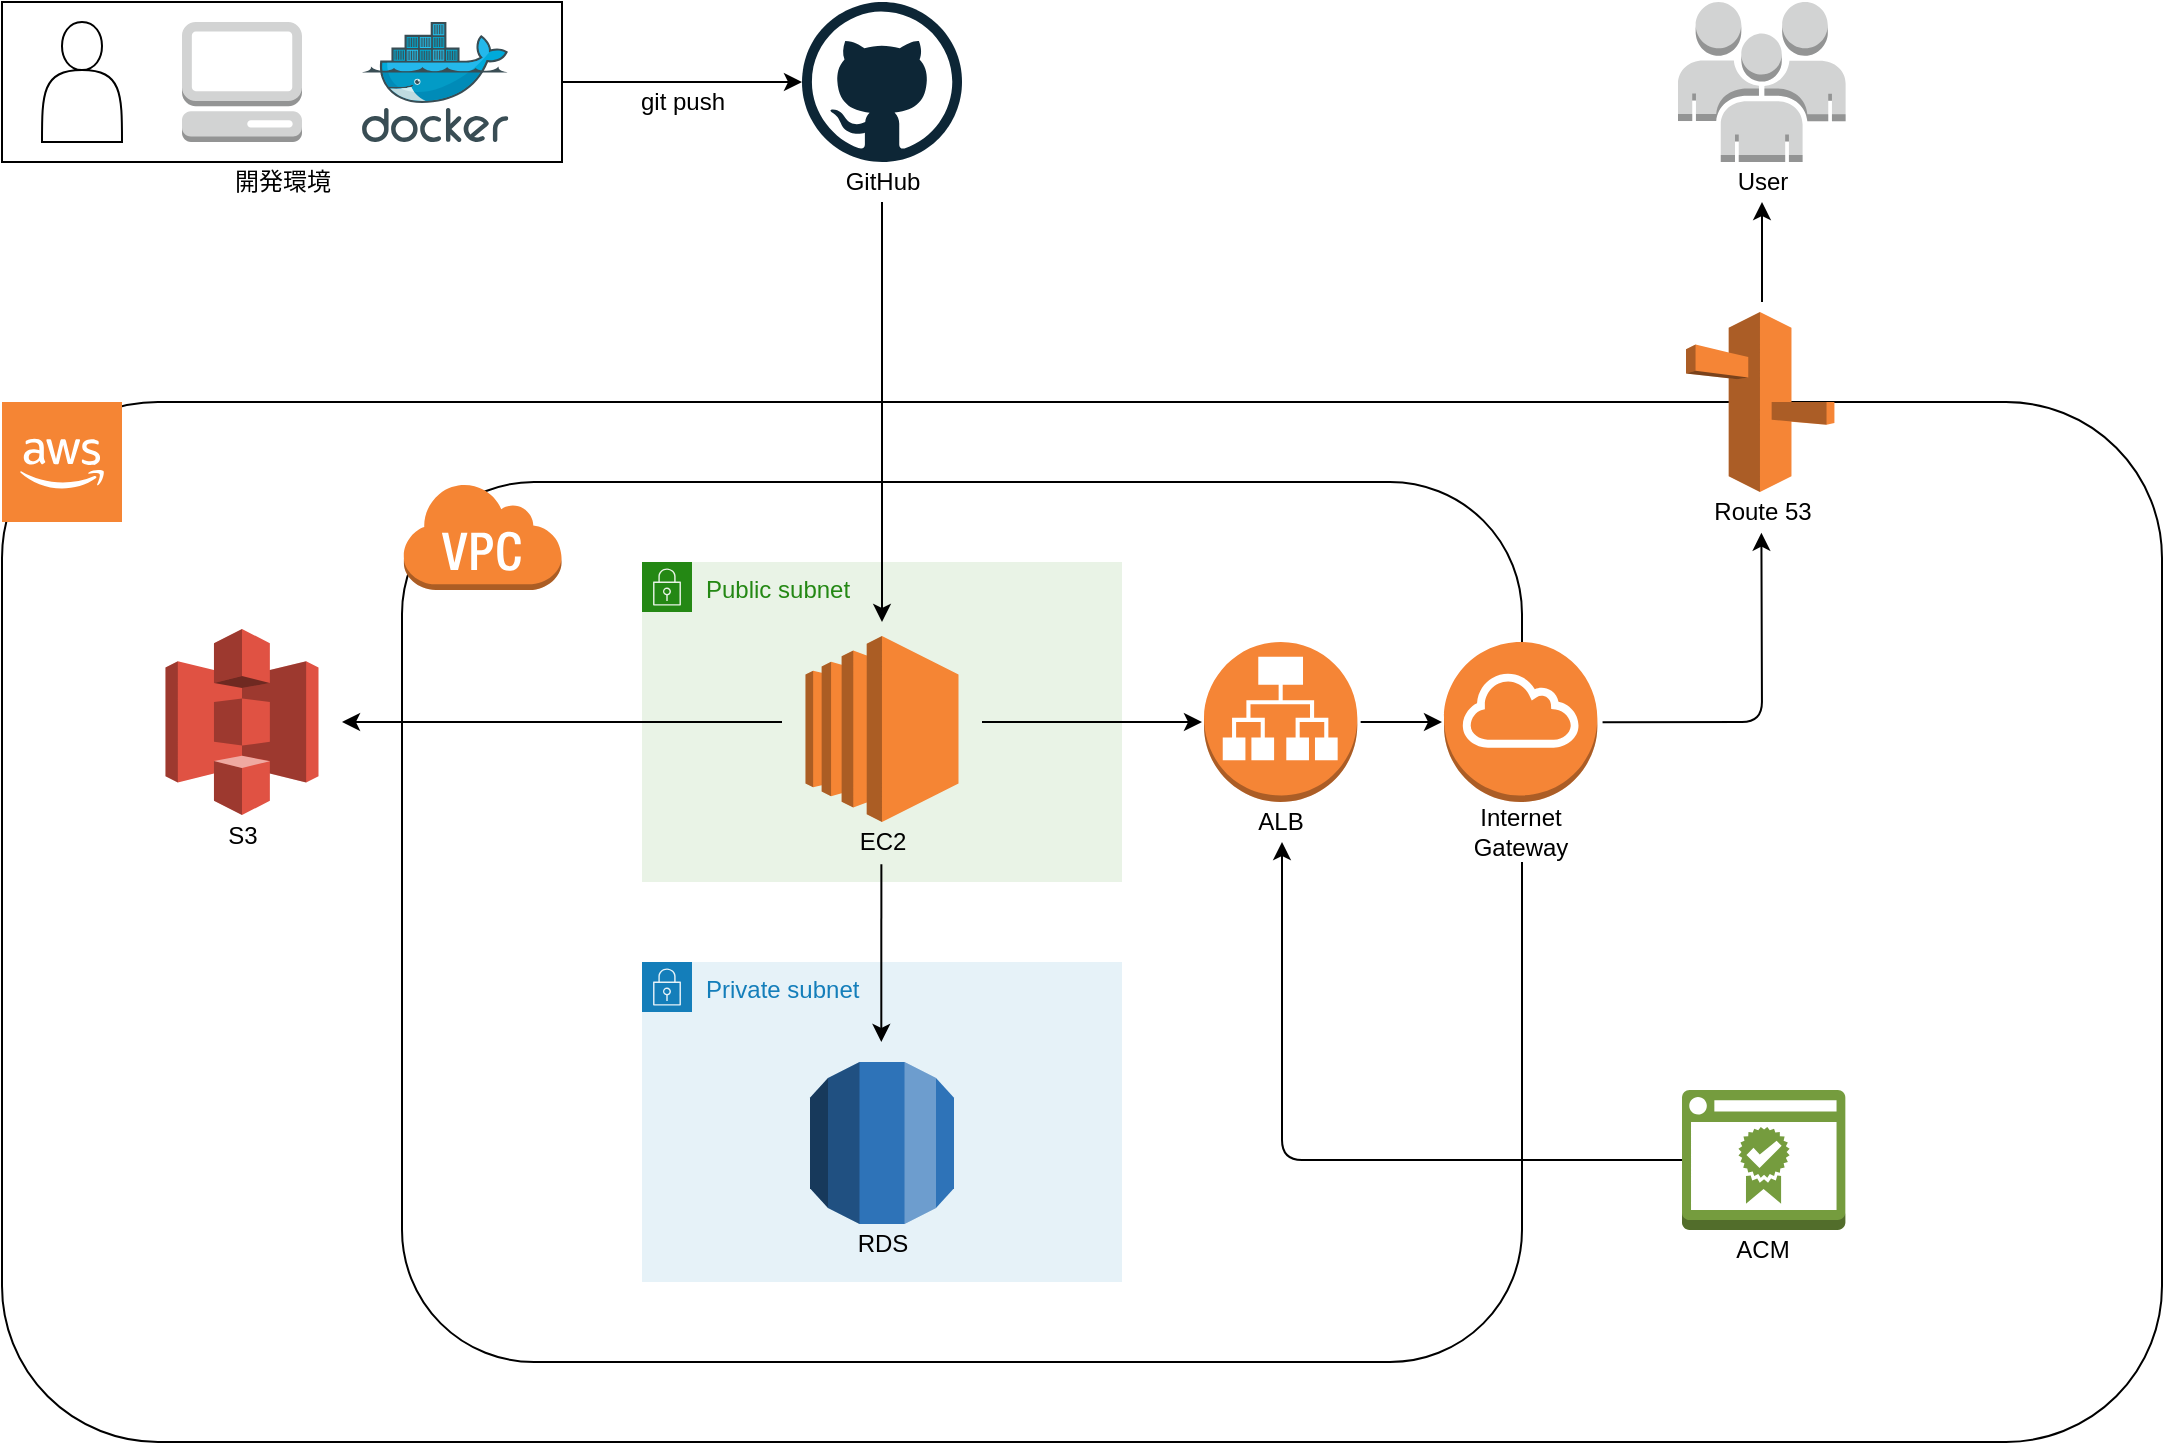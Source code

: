 <mxfile version="14.9.2" type="github">
  <diagram id="Ht1M8jgEwFfnCIfOTk4-" name="Page-1">
    <mxGraphModel dx="2062" dy="1122" grid="1" gridSize="10" guides="1" tooltips="1" connect="1" arrows="1" fold="1" page="1" pageScale="1" pageWidth="1169" pageHeight="827" math="0" shadow="0">
      <root>
        <mxCell id="0" />
        <mxCell id="1" parent="0" />
        <mxCell id="0298e2K7td8naZUS6Pxu-22" value="Private subnet" style="points=[[0,0],[0.25,0],[0.5,0],[0.75,0],[1,0],[1,0.25],[1,0.5],[1,0.75],[1,1],[0.75,1],[0.5,1],[0.25,1],[0,1],[0,0.75],[0,0.5],[0,0.25]];outlineConnect=0;gradientColor=none;html=1;whiteSpace=wrap;fontSize=12;fontStyle=0;shape=mxgraph.aws4.group;grIcon=mxgraph.aws4.group_security_group;grStroke=0;strokeColor=#147EBA;fillColor=#E6F2F8;verticalAlign=top;align=left;spacingLeft=30;fontColor=#147EBA;dashed=0;" vertex="1" parent="1">
          <mxGeometry x="360" y="560" width="240" height="160" as="geometry" />
        </mxCell>
        <mxCell id="0298e2K7td8naZUS6Pxu-14" value="" style="rounded=1;whiteSpace=wrap;html=1;fillColor=none;" vertex="1" parent="1">
          <mxGeometry x="40" y="280" width="1080" height="520" as="geometry" />
        </mxCell>
        <mxCell id="0298e2K7td8naZUS6Pxu-26" value="" style="rounded=1;whiteSpace=wrap;html=1;fillColor=none;" vertex="1" parent="1">
          <mxGeometry x="240" y="320" width="560" height="440" as="geometry" />
        </mxCell>
        <mxCell id="0298e2K7td8naZUS6Pxu-21" value="Public subnet" style="points=[[0,0],[0.25,0],[0.5,0],[0.75,0],[1,0],[1,0.25],[1,0.5],[1,0.75],[1,1],[0.75,1],[0.5,1],[0.25,1],[0,1],[0,0.75],[0,0.5],[0,0.25]];outlineConnect=0;gradientColor=none;html=1;whiteSpace=wrap;fontSize=12;fontStyle=0;shape=mxgraph.aws4.group;grIcon=mxgraph.aws4.group_security_group;grStroke=0;strokeColor=#248814;fillColor=#E9F3E6;verticalAlign=top;align=left;spacingLeft=30;fontColor=#248814;dashed=0;" vertex="1" parent="1">
          <mxGeometry x="360" y="360" width="240" height="160" as="geometry" />
        </mxCell>
        <mxCell id="0298e2K7td8naZUS6Pxu-16" value="" style="rounded=0;whiteSpace=wrap;html=1;fillColor=none;" vertex="1" parent="1">
          <mxGeometry x="40" y="80" width="280" height="80" as="geometry" />
        </mxCell>
        <mxCell id="0298e2K7td8naZUS6Pxu-1" value="" style="outlineConnect=0;dashed=0;verticalLabelPosition=bottom;verticalAlign=top;align=center;html=1;shape=mxgraph.aws3.virtual_private_cloud;fillColor=#F58534;gradientColor=none;" vertex="1" parent="1">
          <mxGeometry x="240.25" y="320" width="79.5" height="54" as="geometry" />
        </mxCell>
        <mxCell id="0298e2K7td8naZUS6Pxu-2" value="" style="outlineConnect=0;dashed=0;verticalLabelPosition=bottom;verticalAlign=top;align=center;html=1;shape=mxgraph.aws3.ec2;fillColor=#F58534;gradientColor=none;" vertex="1" parent="1">
          <mxGeometry x="441.75" y="397" width="76.5" height="93" as="geometry" />
        </mxCell>
        <mxCell id="0298e2K7td8naZUS6Pxu-4" value="" style="outlineConnect=0;dashed=0;verticalLabelPosition=bottom;verticalAlign=top;align=center;html=1;shape=mxgraph.aws3.route_53;fillColor=#F58536;gradientColor=none;" vertex="1" parent="1">
          <mxGeometry x="882" y="235" width="74.21" height="90" as="geometry" />
        </mxCell>
        <mxCell id="0298e2K7td8naZUS6Pxu-5" value="" style="outlineConnect=0;dashed=0;verticalLabelPosition=bottom;verticalAlign=top;align=center;html=1;shape=mxgraph.aws3.rds;fillColor=#2E73B8;gradientColor=none;" vertex="1" parent="1">
          <mxGeometry x="444" y="610" width="72" height="81" as="geometry" />
        </mxCell>
        <mxCell id="0298e2K7td8naZUS6Pxu-6" value="" style="outlineConnect=0;dashed=0;verticalLabelPosition=bottom;verticalAlign=top;align=center;html=1;shape=mxgraph.aws3.s3;fillColor=#E05243;gradientColor=none;" vertex="1" parent="1">
          <mxGeometry x="121.75" y="393.5" width="76.5" height="93" as="geometry" />
        </mxCell>
        <mxCell id="0298e2K7td8naZUS6Pxu-7" value="" style="outlineConnect=0;dashed=0;verticalLabelPosition=bottom;verticalAlign=top;align=center;html=1;shape=mxgraph.aws3.cloud_2;fillColor=#F58534;gradientColor=none;" vertex="1" parent="1">
          <mxGeometry x="40" y="280" width="60" height="60" as="geometry" />
        </mxCell>
        <mxCell id="0298e2K7td8naZUS6Pxu-8" value="" style="outlineConnect=0;dashed=0;verticalLabelPosition=bottom;verticalAlign=top;align=center;html=1;shape=mxgraph.aws3.users;fillColor=#D2D3D3;gradientColor=none;" vertex="1" parent="1">
          <mxGeometry x="878" y="80" width="83.81" height="80" as="geometry" />
        </mxCell>
        <mxCell id="0298e2K7td8naZUS6Pxu-9" value="" style="outlineConnect=0;dashed=0;verticalLabelPosition=bottom;verticalAlign=top;align=center;html=1;shape=mxgraph.aws3.management_console;fillColor=#D2D3D3;gradientColor=none;" vertex="1" parent="1">
          <mxGeometry x="130" y="90" width="60" height="60" as="geometry" />
        </mxCell>
        <mxCell id="0298e2K7td8naZUS6Pxu-10" value="" style="outlineConnect=0;dashed=0;verticalLabelPosition=bottom;verticalAlign=top;align=center;html=1;shape=mxgraph.aws3.internet_gateway;fillColor=#F58536;gradientColor=none;" vertex="1" parent="1">
          <mxGeometry x="761" y="400" width="76.67" height="80" as="geometry" />
        </mxCell>
        <mxCell id="0298e2K7td8naZUS6Pxu-11" value="" style="outlineConnect=0;dashed=0;verticalLabelPosition=bottom;verticalAlign=top;align=center;html=1;shape=mxgraph.aws3.application_load_balancer;fillColor=#F58536;gradientColor=none;" vertex="1" parent="1">
          <mxGeometry x="641" y="400" width="76.67" height="80" as="geometry" />
        </mxCell>
        <mxCell id="0298e2K7td8naZUS6Pxu-12" value="" style="aspect=fixed;html=1;points=[];align=center;image;fontSize=12;image=img/lib/mscae/Docker.svg;" vertex="1" parent="1">
          <mxGeometry x="220" y="90" width="73.17" height="60" as="geometry" />
        </mxCell>
        <mxCell id="0298e2K7td8naZUS6Pxu-13" value="" style="dashed=0;outlineConnect=0;html=1;align=center;labelPosition=center;verticalLabelPosition=bottom;verticalAlign=top;shape=mxgraph.weblogos.github" vertex="1" parent="1">
          <mxGeometry x="440" y="80" width="80" height="80" as="geometry" />
        </mxCell>
        <mxCell id="0298e2K7td8naZUS6Pxu-15" value="" style="shape=actor;whiteSpace=wrap;html=1;fillColor=none;" vertex="1" parent="1">
          <mxGeometry x="60" y="90" width="40" height="60" as="geometry" />
        </mxCell>
        <mxCell id="0298e2K7td8naZUS6Pxu-17" value="開発環境" style="text;html=1;resizable=0;autosize=1;align=center;verticalAlign=middle;points=[];fillColor=none;strokeColor=none;rounded=0;" vertex="1" parent="1">
          <mxGeometry x="150" y="160" width="60" height="20" as="geometry" />
        </mxCell>
        <mxCell id="0298e2K7td8naZUS6Pxu-18" value="GitHub" style="text;html=1;resizable=0;autosize=1;align=center;verticalAlign=middle;points=[];fillColor=none;strokeColor=none;rounded=0;" vertex="1" parent="1">
          <mxGeometry x="455" y="160" width="50" height="20" as="geometry" />
        </mxCell>
        <mxCell id="0298e2K7td8naZUS6Pxu-19" value="" style="endArrow=classic;html=1;" edge="1" parent="1">
          <mxGeometry width="50" height="50" relative="1" as="geometry">
            <mxPoint x="320" y="120" as="sourcePoint" />
            <mxPoint x="440" y="120" as="targetPoint" />
          </mxGeometry>
        </mxCell>
        <mxCell id="0298e2K7td8naZUS6Pxu-20" value="git push" style="text;html=1;resizable=0;autosize=1;align=center;verticalAlign=middle;points=[];fillColor=none;strokeColor=none;rounded=0;" vertex="1" parent="1">
          <mxGeometry x="350" y="120" width="60" height="20" as="geometry" />
        </mxCell>
        <mxCell id="0298e2K7td8naZUS6Pxu-23" value="" style="endArrow=classic;html=1;exitX=0.5;exitY=1;exitDx=0;exitDy=0;exitPerimeter=0;" edge="1" parent="1" source="0298e2K7td8naZUS6Pxu-18">
          <mxGeometry width="50" height="50" relative="1" as="geometry">
            <mxPoint x="660" y="200" as="sourcePoint" />
            <mxPoint x="480" y="390" as="targetPoint" />
          </mxGeometry>
        </mxCell>
        <mxCell id="0298e2K7td8naZUS6Pxu-24" value="EC2" style="text;html=1;resizable=0;autosize=1;align=center;verticalAlign=middle;points=[];fillColor=none;strokeColor=none;rounded=0;" vertex="1" parent="1">
          <mxGeometry x="460" y="490" width="40" height="20" as="geometry" />
        </mxCell>
        <mxCell id="0298e2K7td8naZUS6Pxu-28" value="" style="endArrow=classic;html=1;" edge="1" parent="1">
          <mxGeometry width="50" height="50" relative="1" as="geometry">
            <mxPoint x="430" y="440" as="sourcePoint" />
            <mxPoint x="210" y="440" as="targetPoint" />
          </mxGeometry>
        </mxCell>
        <mxCell id="0298e2K7td8naZUS6Pxu-29" value="RDS" style="text;html=1;resizable=0;autosize=1;align=center;verticalAlign=middle;points=[];fillColor=none;strokeColor=none;rounded=0;" vertex="1" parent="1">
          <mxGeometry x="460" y="691" width="40" height="20" as="geometry" />
        </mxCell>
        <mxCell id="0298e2K7td8naZUS6Pxu-30" value="S3" style="text;html=1;resizable=0;autosize=1;align=center;verticalAlign=middle;points=[];fillColor=none;strokeColor=none;rounded=0;" vertex="1" parent="1">
          <mxGeometry x="145" y="486.5" width="30" height="20" as="geometry" />
        </mxCell>
        <mxCell id="0298e2K7td8naZUS6Pxu-31" value="" style="outlineConnect=0;dashed=0;verticalLabelPosition=bottom;verticalAlign=top;align=center;html=1;shape=mxgraph.aws3.certificate_manager_2;fillColor=#759C3E;gradientColor=none;" vertex="1" parent="1">
          <mxGeometry x="880" y="624" width="81.67" height="70" as="geometry" />
        </mxCell>
        <mxCell id="0298e2K7td8naZUS6Pxu-32" value="ALB" style="text;html=1;resizable=0;autosize=1;align=center;verticalAlign=middle;points=[];fillColor=none;strokeColor=none;rounded=0;" vertex="1" parent="1">
          <mxGeometry x="659.33" y="480" width="40" height="20" as="geometry" />
        </mxCell>
        <mxCell id="0298e2K7td8naZUS6Pxu-33" value="ACM" style="text;html=1;resizable=0;autosize=1;align=center;verticalAlign=middle;points=[];fillColor=none;strokeColor=none;rounded=0;" vertex="1" parent="1">
          <mxGeometry x="900" y="694" width="40" height="20" as="geometry" />
        </mxCell>
        <mxCell id="0298e2K7td8naZUS6Pxu-34" value="" style="endArrow=classic;html=1;exitX=0.492;exitY=1.056;exitDx=0;exitDy=0;exitPerimeter=0;" edge="1" parent="1" source="0298e2K7td8naZUS6Pxu-24">
          <mxGeometry width="50" height="50" relative="1" as="geometry">
            <mxPoint x="479.66" y="430" as="sourcePoint" />
            <mxPoint x="479.66" y="600" as="targetPoint" />
          </mxGeometry>
        </mxCell>
        <mxCell id="0298e2K7td8naZUS6Pxu-35" value="Internet&lt;br&gt;Gateway" style="text;html=1;resizable=0;autosize=1;align=center;verticalAlign=middle;points=[];strokeColor=none;rounded=0;fillColor=#ffffff;" vertex="1" parent="1">
          <mxGeometry x="769.33" y="480" width="60" height="30" as="geometry" />
        </mxCell>
        <mxCell id="0298e2K7td8naZUS6Pxu-36" value="" style="endArrow=classic;html=1;" edge="1" parent="1">
          <mxGeometry width="50" height="50" relative="1" as="geometry">
            <mxPoint x="530" y="440" as="sourcePoint" />
            <mxPoint x="640" y="440" as="targetPoint" />
          </mxGeometry>
        </mxCell>
        <mxCell id="0298e2K7td8naZUS6Pxu-38" value="" style="endArrow=classic;html=1;" edge="1" parent="1">
          <mxGeometry width="50" height="50" relative="1" as="geometry">
            <mxPoint x="719.33" y="440" as="sourcePoint" />
            <mxPoint x="760" y="440" as="targetPoint" />
          </mxGeometry>
        </mxCell>
        <mxCell id="0298e2K7td8naZUS6Pxu-39" value="" style="endArrow=classic;html=1;exitX=0.741;exitY=0.308;exitDx=0;exitDy=0;exitPerimeter=0;entryX=0.495;entryY=1.018;entryDx=0;entryDy=0;entryPerimeter=0;" edge="1" parent="1" source="0298e2K7td8naZUS6Pxu-14" target="0298e2K7td8naZUS6Pxu-40">
          <mxGeometry width="50" height="50" relative="1" as="geometry">
            <mxPoint x="870" y="380" as="sourcePoint" />
            <mxPoint x="920" y="360" as="targetPoint" />
            <Array as="points">
              <mxPoint x="920" y="440" />
            </Array>
          </mxGeometry>
        </mxCell>
        <mxCell id="0298e2K7td8naZUS6Pxu-40" value="Route 53" style="text;html=1;resizable=0;autosize=1;align=center;verticalAlign=middle;points=[];fillColor=none;strokeColor=none;rounded=0;" vertex="1" parent="1">
          <mxGeometry x="890" y="325" width="60" height="20" as="geometry" />
        </mxCell>
        <mxCell id="0298e2K7td8naZUS6Pxu-43" value="" style="endArrow=classic;html=1;exitX=0;exitY=0.5;exitDx=0;exitDy=0;exitPerimeter=0;" edge="1" parent="1" source="0298e2K7td8naZUS6Pxu-31">
          <mxGeometry width="50" height="50" relative="1" as="geometry">
            <mxPoint x="630" y="550" as="sourcePoint" />
            <mxPoint x="680" y="500" as="targetPoint" />
            <Array as="points">
              <mxPoint x="680" y="659" />
            </Array>
          </mxGeometry>
        </mxCell>
        <mxCell id="0298e2K7td8naZUS6Pxu-45" value="User" style="text;html=1;resizable=0;autosize=1;align=center;verticalAlign=middle;points=[];fillColor=none;strokeColor=none;rounded=0;" vertex="1" parent="1">
          <mxGeometry x="899.9" y="160" width="40" height="20" as="geometry" />
        </mxCell>
        <mxCell id="0298e2K7td8naZUS6Pxu-50" value="" style="endArrow=classic;html=1;" edge="1" parent="1">
          <mxGeometry width="50" height="50" relative="1" as="geometry">
            <mxPoint x="920" y="230" as="sourcePoint" />
            <mxPoint x="920" y="180" as="targetPoint" />
          </mxGeometry>
        </mxCell>
      </root>
    </mxGraphModel>
  </diagram>
</mxfile>

